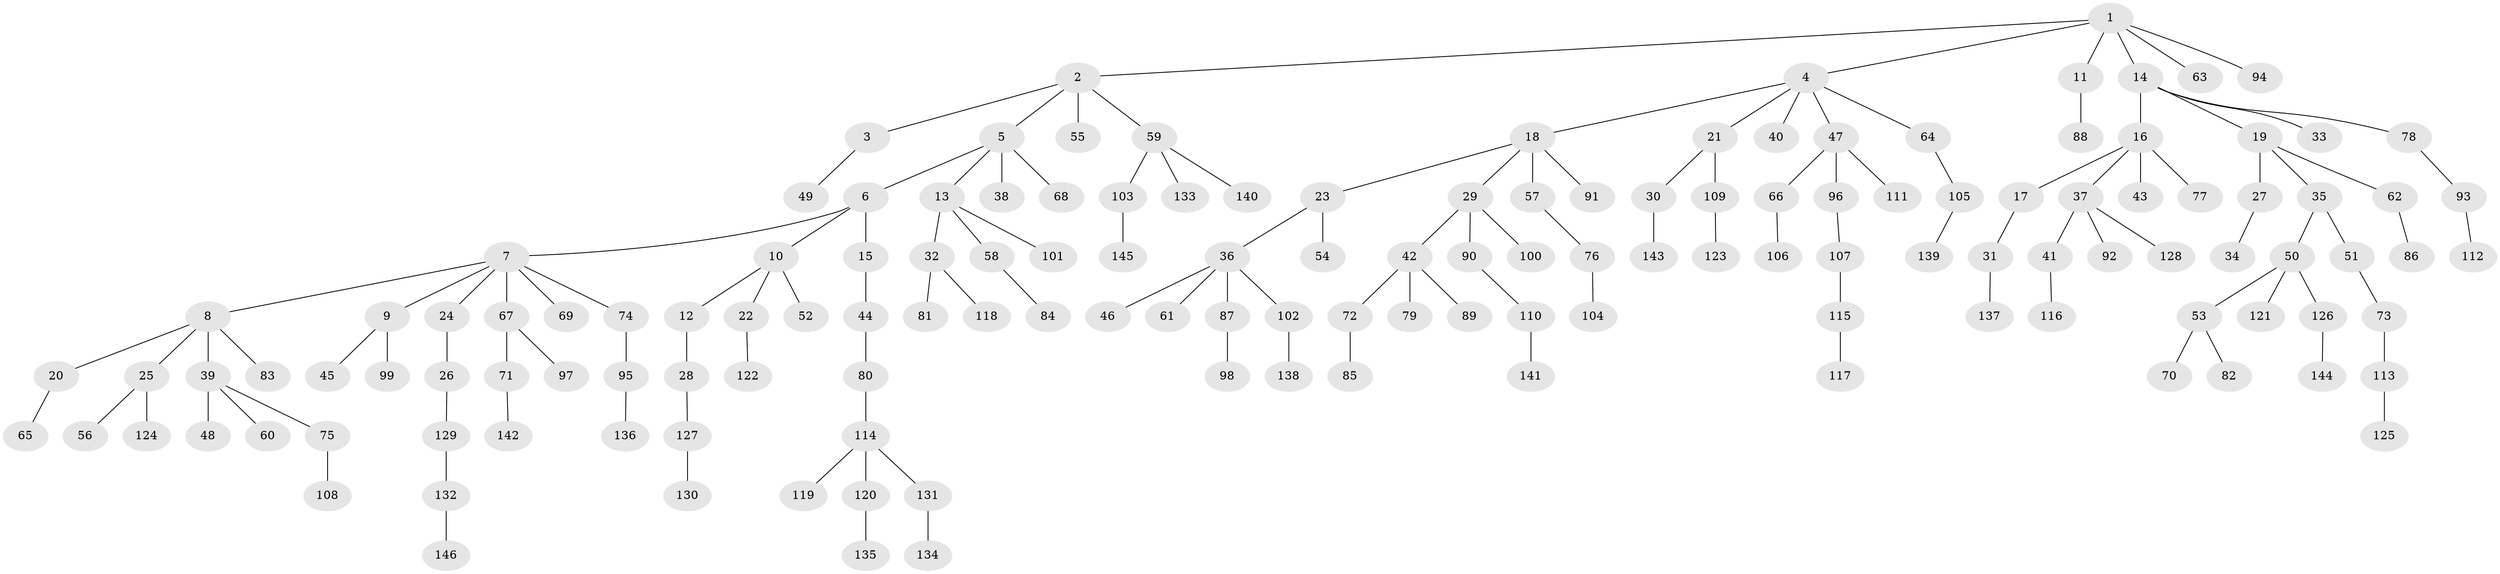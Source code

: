 // coarse degree distribution, {4: 0.1016949152542373, 2: 0.3220338983050847, 3: 0.0847457627118644, 1: 0.4576271186440678, 6: 0.03389830508474576}
// Generated by graph-tools (version 1.1) at 2025/37/03/04/25 23:37:29]
// undirected, 146 vertices, 145 edges
graph export_dot {
  node [color=gray90,style=filled];
  1;
  2;
  3;
  4;
  5;
  6;
  7;
  8;
  9;
  10;
  11;
  12;
  13;
  14;
  15;
  16;
  17;
  18;
  19;
  20;
  21;
  22;
  23;
  24;
  25;
  26;
  27;
  28;
  29;
  30;
  31;
  32;
  33;
  34;
  35;
  36;
  37;
  38;
  39;
  40;
  41;
  42;
  43;
  44;
  45;
  46;
  47;
  48;
  49;
  50;
  51;
  52;
  53;
  54;
  55;
  56;
  57;
  58;
  59;
  60;
  61;
  62;
  63;
  64;
  65;
  66;
  67;
  68;
  69;
  70;
  71;
  72;
  73;
  74;
  75;
  76;
  77;
  78;
  79;
  80;
  81;
  82;
  83;
  84;
  85;
  86;
  87;
  88;
  89;
  90;
  91;
  92;
  93;
  94;
  95;
  96;
  97;
  98;
  99;
  100;
  101;
  102;
  103;
  104;
  105;
  106;
  107;
  108;
  109;
  110;
  111;
  112;
  113;
  114;
  115;
  116;
  117;
  118;
  119;
  120;
  121;
  122;
  123;
  124;
  125;
  126;
  127;
  128;
  129;
  130;
  131;
  132;
  133;
  134;
  135;
  136;
  137;
  138;
  139;
  140;
  141;
  142;
  143;
  144;
  145;
  146;
  1 -- 2;
  1 -- 4;
  1 -- 11;
  1 -- 14;
  1 -- 63;
  1 -- 94;
  2 -- 3;
  2 -- 5;
  2 -- 55;
  2 -- 59;
  3 -- 49;
  4 -- 18;
  4 -- 21;
  4 -- 40;
  4 -- 47;
  4 -- 64;
  5 -- 6;
  5 -- 13;
  5 -- 38;
  5 -- 68;
  6 -- 7;
  6 -- 10;
  6 -- 15;
  7 -- 8;
  7 -- 9;
  7 -- 24;
  7 -- 67;
  7 -- 69;
  7 -- 74;
  8 -- 20;
  8 -- 25;
  8 -- 39;
  8 -- 83;
  9 -- 45;
  9 -- 99;
  10 -- 12;
  10 -- 22;
  10 -- 52;
  11 -- 88;
  12 -- 28;
  13 -- 32;
  13 -- 58;
  13 -- 101;
  14 -- 16;
  14 -- 19;
  14 -- 33;
  14 -- 78;
  15 -- 44;
  16 -- 17;
  16 -- 37;
  16 -- 43;
  16 -- 77;
  17 -- 31;
  18 -- 23;
  18 -- 29;
  18 -- 57;
  18 -- 91;
  19 -- 27;
  19 -- 35;
  19 -- 62;
  20 -- 65;
  21 -- 30;
  21 -- 109;
  22 -- 122;
  23 -- 36;
  23 -- 54;
  24 -- 26;
  25 -- 56;
  25 -- 124;
  26 -- 129;
  27 -- 34;
  28 -- 127;
  29 -- 42;
  29 -- 90;
  29 -- 100;
  30 -- 143;
  31 -- 137;
  32 -- 81;
  32 -- 118;
  35 -- 50;
  35 -- 51;
  36 -- 46;
  36 -- 61;
  36 -- 87;
  36 -- 102;
  37 -- 41;
  37 -- 92;
  37 -- 128;
  39 -- 48;
  39 -- 60;
  39 -- 75;
  41 -- 116;
  42 -- 72;
  42 -- 79;
  42 -- 89;
  44 -- 80;
  47 -- 66;
  47 -- 96;
  47 -- 111;
  50 -- 53;
  50 -- 121;
  50 -- 126;
  51 -- 73;
  53 -- 70;
  53 -- 82;
  57 -- 76;
  58 -- 84;
  59 -- 103;
  59 -- 133;
  59 -- 140;
  62 -- 86;
  64 -- 105;
  66 -- 106;
  67 -- 71;
  67 -- 97;
  71 -- 142;
  72 -- 85;
  73 -- 113;
  74 -- 95;
  75 -- 108;
  76 -- 104;
  78 -- 93;
  80 -- 114;
  87 -- 98;
  90 -- 110;
  93 -- 112;
  95 -- 136;
  96 -- 107;
  102 -- 138;
  103 -- 145;
  105 -- 139;
  107 -- 115;
  109 -- 123;
  110 -- 141;
  113 -- 125;
  114 -- 119;
  114 -- 120;
  114 -- 131;
  115 -- 117;
  120 -- 135;
  126 -- 144;
  127 -- 130;
  129 -- 132;
  131 -- 134;
  132 -- 146;
}
